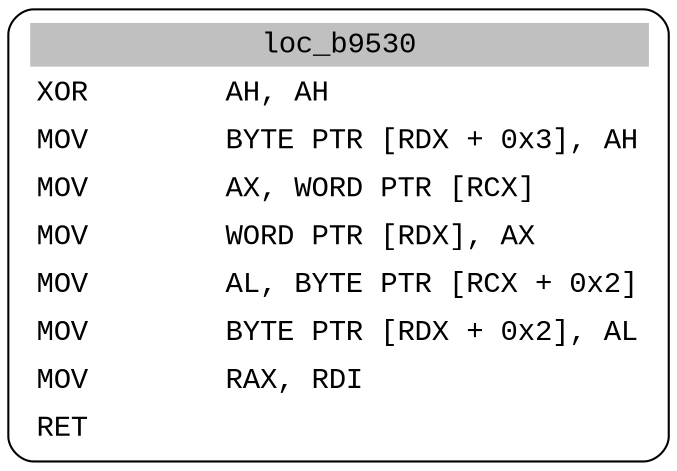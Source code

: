 digraph asm_graph {
1941 [
shape="Mrecord" fontname="Courier New"label =<<table border="0" cellborder="0" cellpadding="3"><tr><td align="center" colspan="2" bgcolor="grey">loc_b9530</td></tr><tr><td align="left">XOR        AH, AH</td></tr><tr><td align="left">MOV        BYTE PTR [RDX + 0x3], AH</td></tr><tr><td align="left">MOV        AX, WORD PTR [RCX]</td></tr><tr><td align="left">MOV        WORD PTR [RDX], AX</td></tr><tr><td align="left">MOV        AL, BYTE PTR [RCX + 0x2]</td></tr><tr><td align="left">MOV        BYTE PTR [RDX + 0x2], AL</td></tr><tr><td align="left">MOV        RAX, RDI</td></tr><tr><td align="left">RET        </td></tr></table>> ];
}